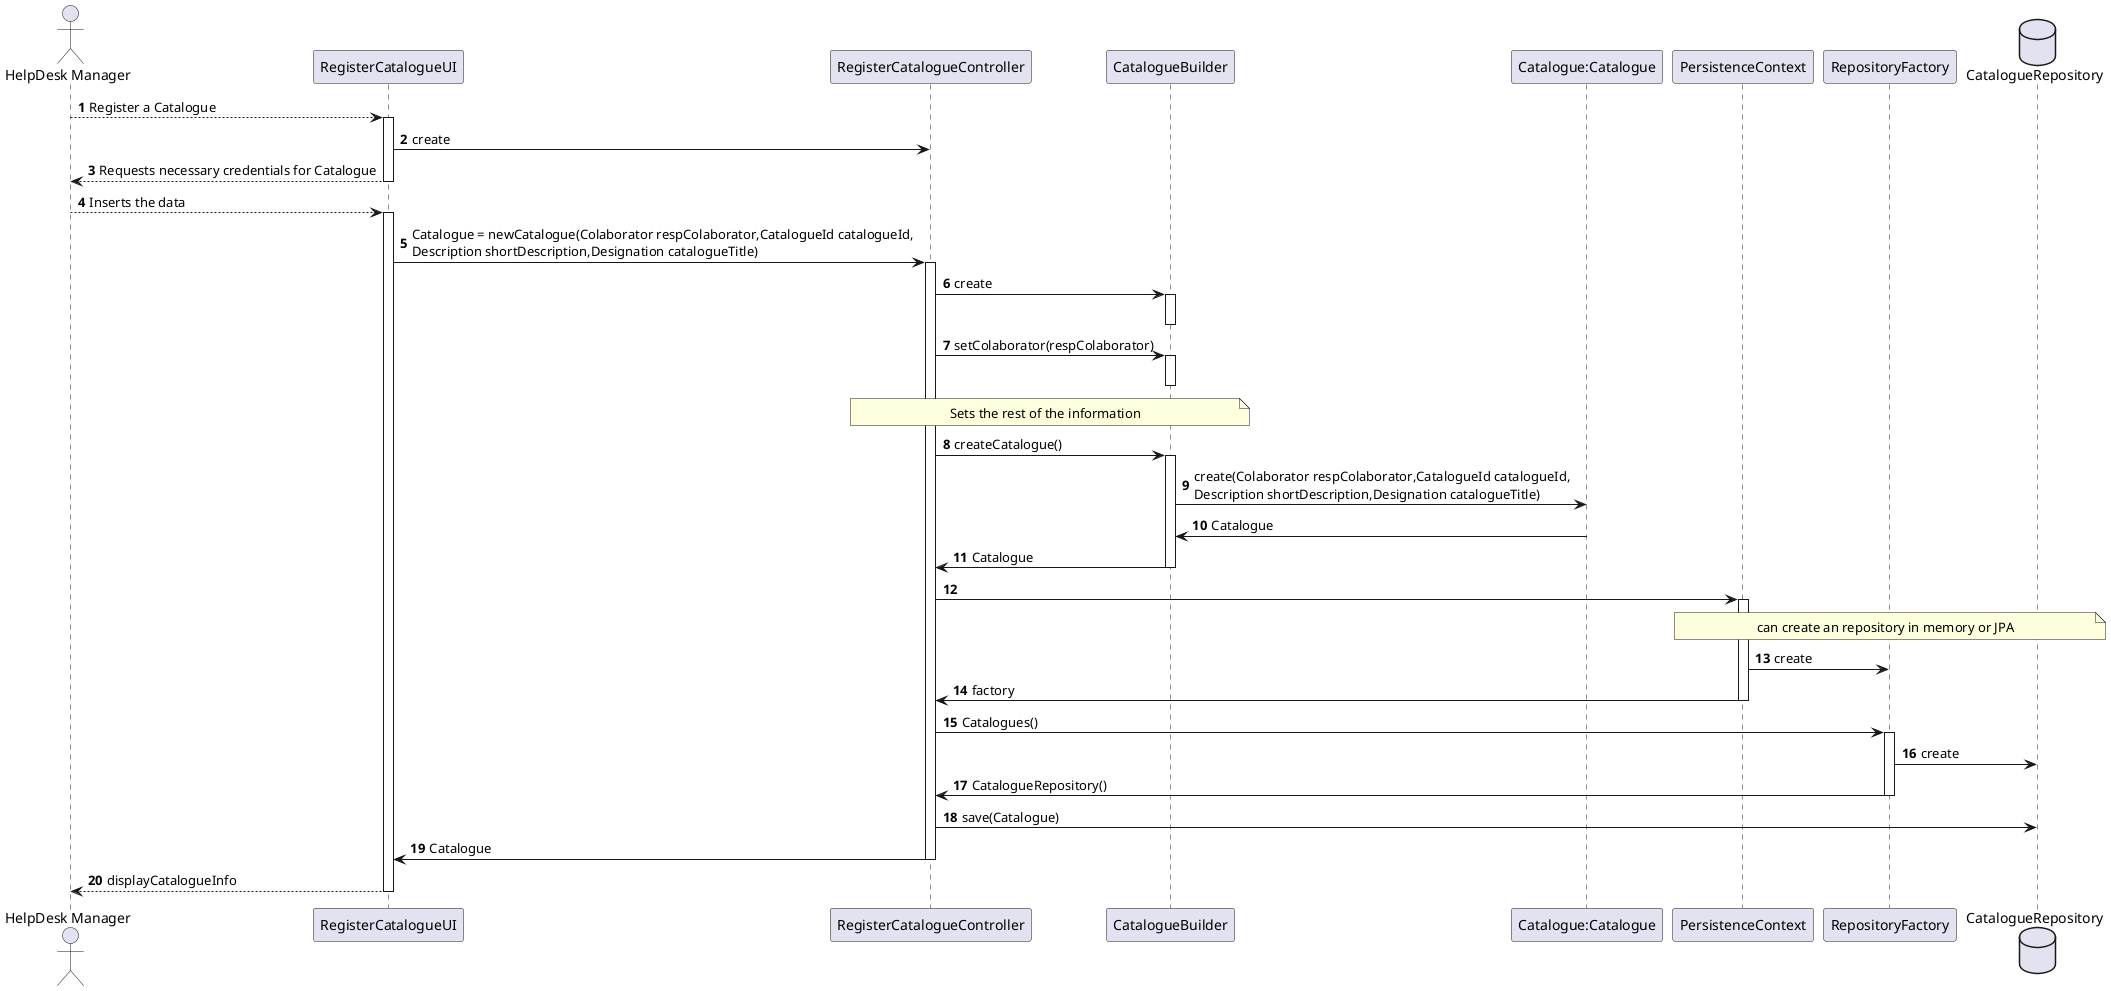 @startuml
autonumber

actor "HelpDesk Manager" as HDM

participant "RegisterCatalogueUI" as UI
participant "RegisterCatalogueController" as CTRL
participant "CatalogueBuilder" as CB
participant "Catalogue:Catalogue" as CC
participant "PersistenceContext" as PC
participant "RepositoryFactory" as RF


database "CatalogueRepository" as CR

HDM --> UI : Register a Catalogue
activate UI
    UI -> CTRL : create
    UI --> HDM : Requests necessary credentials for Catalogue
deactivate UI

HDM --> UI : Inserts the data
activate UI
    UI -> CTRL : Catalogue = newCatalogue(Colaborator respColaborator,CatalogueId catalogueId,\nDescription shortDescription,Designation catalogueTitle)
    activate CTRL
        CTRL -> CB: create
        activate CB
        deactivate CB

        CTRL -> CB: setColaborator(respColaborator)
        activate CB
        deactivate CB

note over CTRL, CB : Sets the rest of the information


        CTRL -> CB: createCatalogue()
        activate CB
                CB -> CC: create(Colaborator respColaborator,CatalogueId catalogueId,\nDescription shortDescription,Designation catalogueTitle)
                CC -> CB: Catalogue
                CB -> CTRL: Catalogue
        deactivate CB

        CTRL -> PC:
        activate PC
        note over PC, CR : can create an repository in memory or JPA
         PC->RF: create
         PC->CTRL: factory

        deactivate PC

        CTRL->RF:Catalogues()
        activate RF
        RF->CR:create
        RF->CTRL:CatalogueRepository()
        deactivate RF

        CTRL->CR:save(Catalogue)

        CTRL->UI:Catalogue
    deactivate CTRL

    UI --> HDM : displayCatalogueInfo
deactivate UI


@enduml
